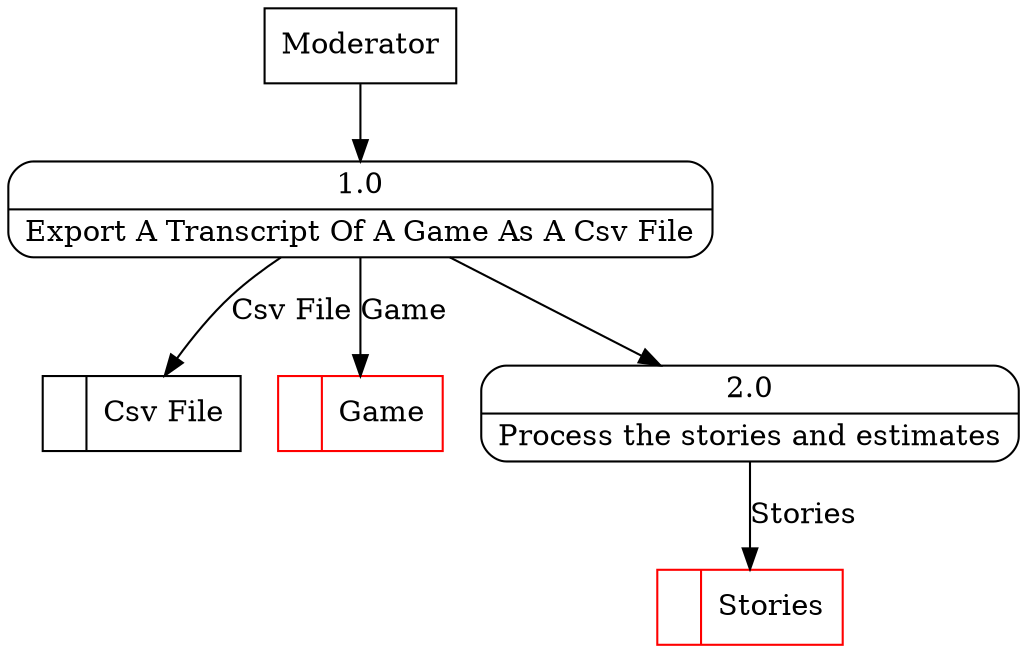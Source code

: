 digraph dfd2{ 
node[shape=record]
200 [label="<f0>  |<f1> Csv File " ];
201 [label="<f0>  |<f1> Game " color=red];
202 [label="Moderator" shape=box];
203 [label="{<f0> 1.0|<f1> Export A Transcript Of A Game As A Csv File }" shape=Mrecord];
2 [label="{<f0> 2.0|<f1> Process the stories and estimates }" shape=Mrecord];
203 -> 2
1001 [label="<f0>  |<f1> Stories " color=red];
2 -> 1001 [label="Stories"]
202 -> 203
203 -> 201 [label="Game"]
203 -> 200 [label="Csv File"]
}